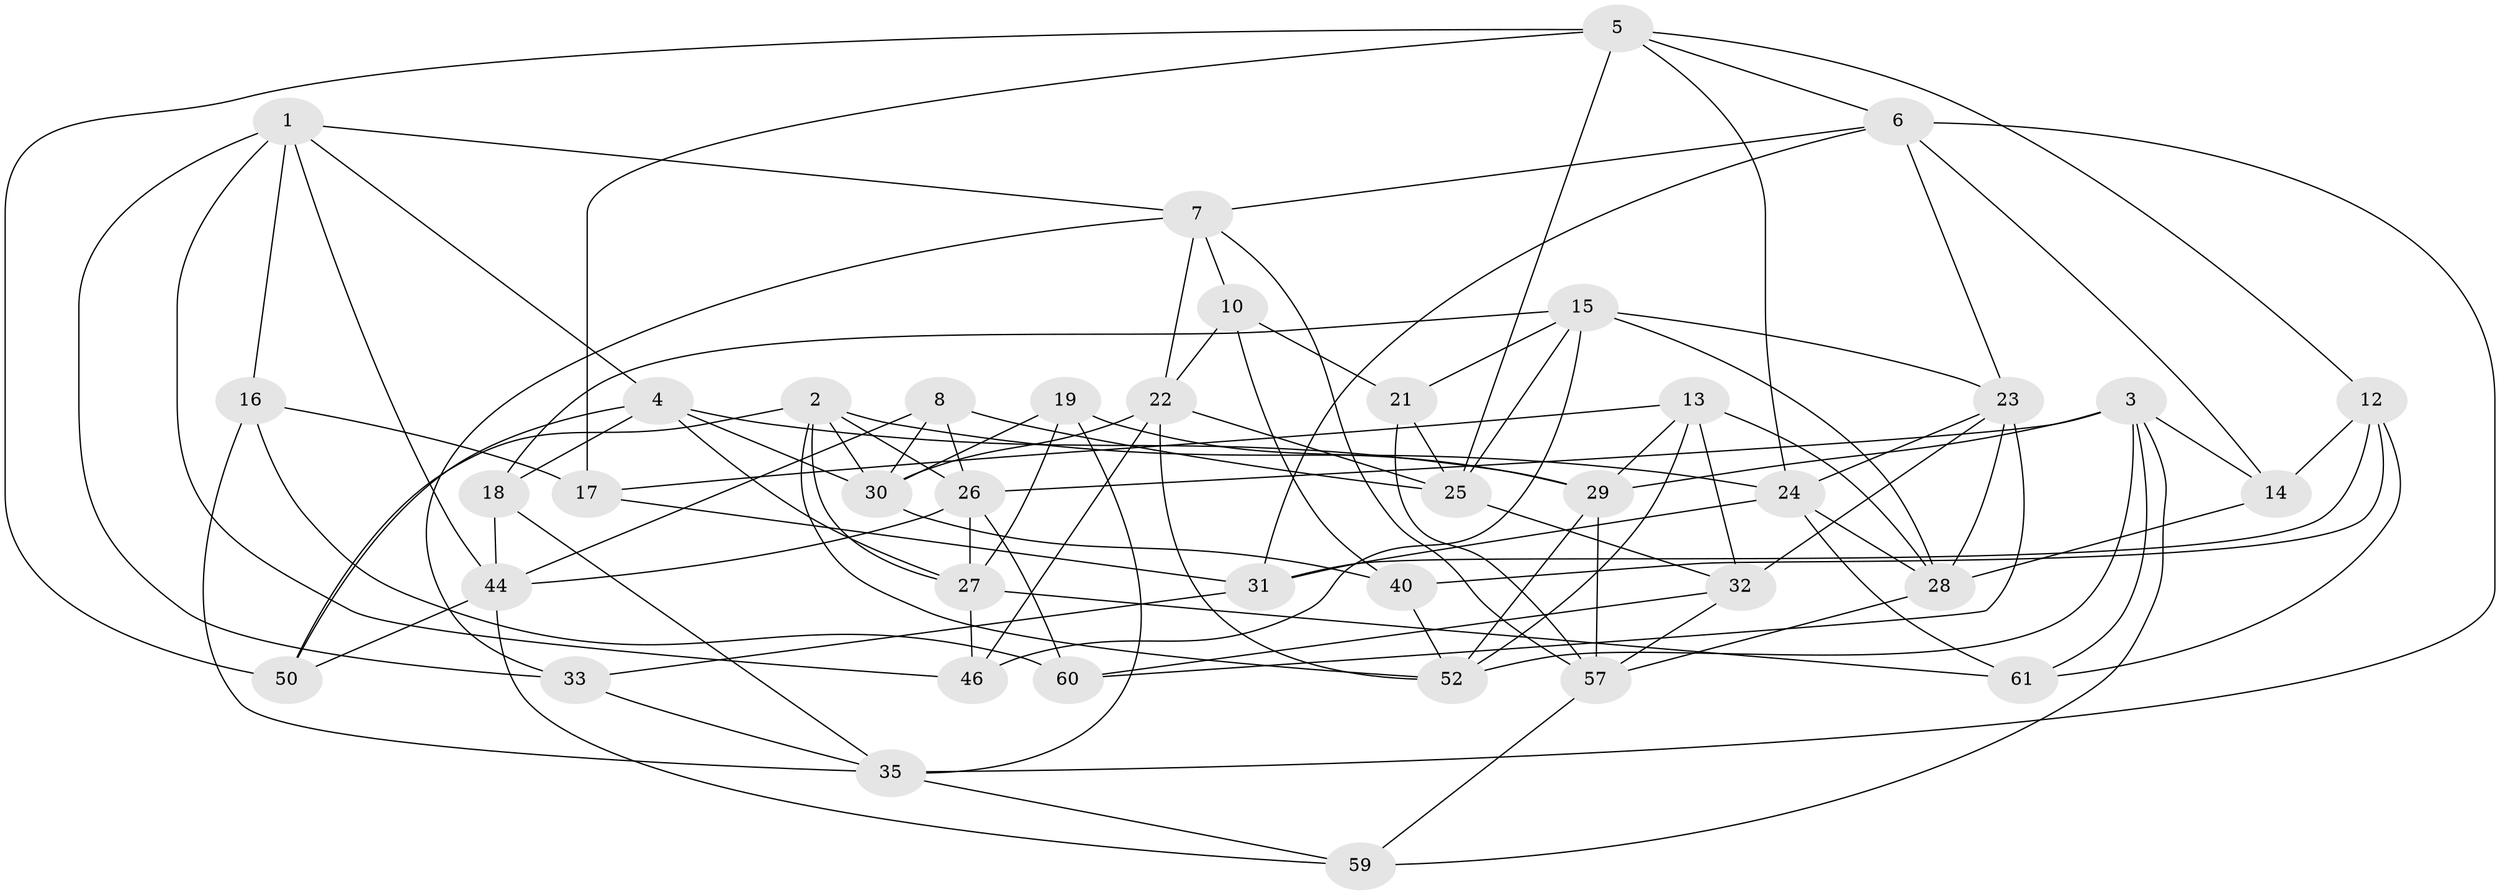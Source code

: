 // Generated by graph-tools (version 1.1) at 2025/24/03/03/25 07:24:26]
// undirected, 40 vertices, 103 edges
graph export_dot {
graph [start="1"]
  node [color=gray90,style=filled];
  1 [super="+11"];
  2 [super="+9"];
  3 [super="+39"];
  4 [super="+36"];
  5 [super="+55"];
  6 [super="+63"];
  7 [super="+20"];
  8;
  10;
  12 [super="+56"];
  13 [super="+45"];
  14;
  15 [super="+49"];
  16;
  17;
  18;
  19;
  21;
  22 [super="+62"];
  23 [super="+38"];
  24 [super="+48"];
  25 [super="+37"];
  26 [super="+41"];
  27 [super="+54"];
  28 [super="+43"];
  29 [super="+58"];
  30 [super="+53"];
  31 [super="+34"];
  32 [super="+42"];
  33;
  35 [super="+51"];
  40;
  44 [super="+47"];
  46;
  50;
  52 [super="+65"];
  57 [super="+64"];
  59;
  60;
  61;
  1 -- 16;
  1 -- 33;
  1 -- 7;
  1 -- 46;
  1 -- 4;
  1 -- 44;
  2 -- 27;
  2 -- 24;
  2 -- 50;
  2 -- 30;
  2 -- 26;
  2 -- 52;
  3 -- 26;
  3 -- 52;
  3 -- 14;
  3 -- 61;
  3 -- 59;
  3 -- 29;
  4 -- 29;
  4 -- 18;
  4 -- 50;
  4 -- 30;
  4 -- 27;
  5 -- 17;
  5 -- 50;
  5 -- 24;
  5 -- 12;
  5 -- 25;
  5 -- 6;
  6 -- 31;
  6 -- 14;
  6 -- 35;
  6 -- 23;
  6 -- 7;
  7 -- 22;
  7 -- 33;
  7 -- 10;
  7 -- 57;
  8 -- 30;
  8 -- 44;
  8 -- 25;
  8 -- 26;
  10 -- 21;
  10 -- 40;
  10 -- 22;
  12 -- 14;
  12 -- 40;
  12 -- 61;
  12 -- 31 [weight=2];
  13 -- 28;
  13 -- 32 [weight=2];
  13 -- 52;
  13 -- 17;
  13 -- 29;
  14 -- 28;
  15 -- 18;
  15 -- 25;
  15 -- 21;
  15 -- 46;
  15 -- 23;
  15 -- 28;
  16 -- 35;
  16 -- 60;
  16 -- 17;
  17 -- 31;
  18 -- 35;
  18 -- 44;
  19 -- 30;
  19 -- 35;
  19 -- 27;
  19 -- 29;
  21 -- 57;
  21 -- 25;
  22 -- 46;
  22 -- 30;
  22 -- 25;
  22 -- 52;
  23 -- 28;
  23 -- 32;
  23 -- 24;
  23 -- 60;
  24 -- 61;
  24 -- 31;
  24 -- 28;
  25 -- 32;
  26 -- 27;
  26 -- 44;
  26 -- 60;
  27 -- 61;
  27 -- 46;
  28 -- 57;
  29 -- 52;
  29 -- 57;
  30 -- 40;
  31 -- 33;
  32 -- 57;
  32 -- 60;
  33 -- 35;
  35 -- 59;
  40 -- 52;
  44 -- 50;
  44 -- 59;
  57 -- 59;
}
